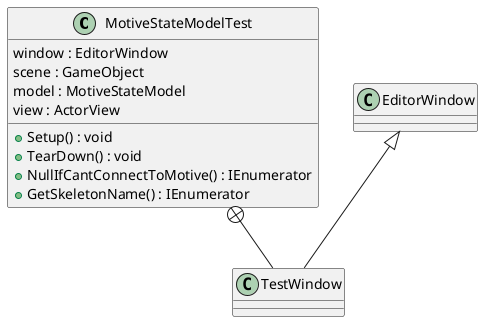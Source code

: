 @startuml
class MotiveStateModelTest {
    window : EditorWindow
    scene : GameObject
    model : MotiveStateModel
    view : ActorView
    + Setup() : void
    + TearDown() : void
    + NullIfCantConnectToMotive() : IEnumerator
    + GetSkeletonName() : IEnumerator
}
class TestWindow {
}
MotiveStateModelTest +-- TestWindow
EditorWindow <|-- TestWindow
@enduml

